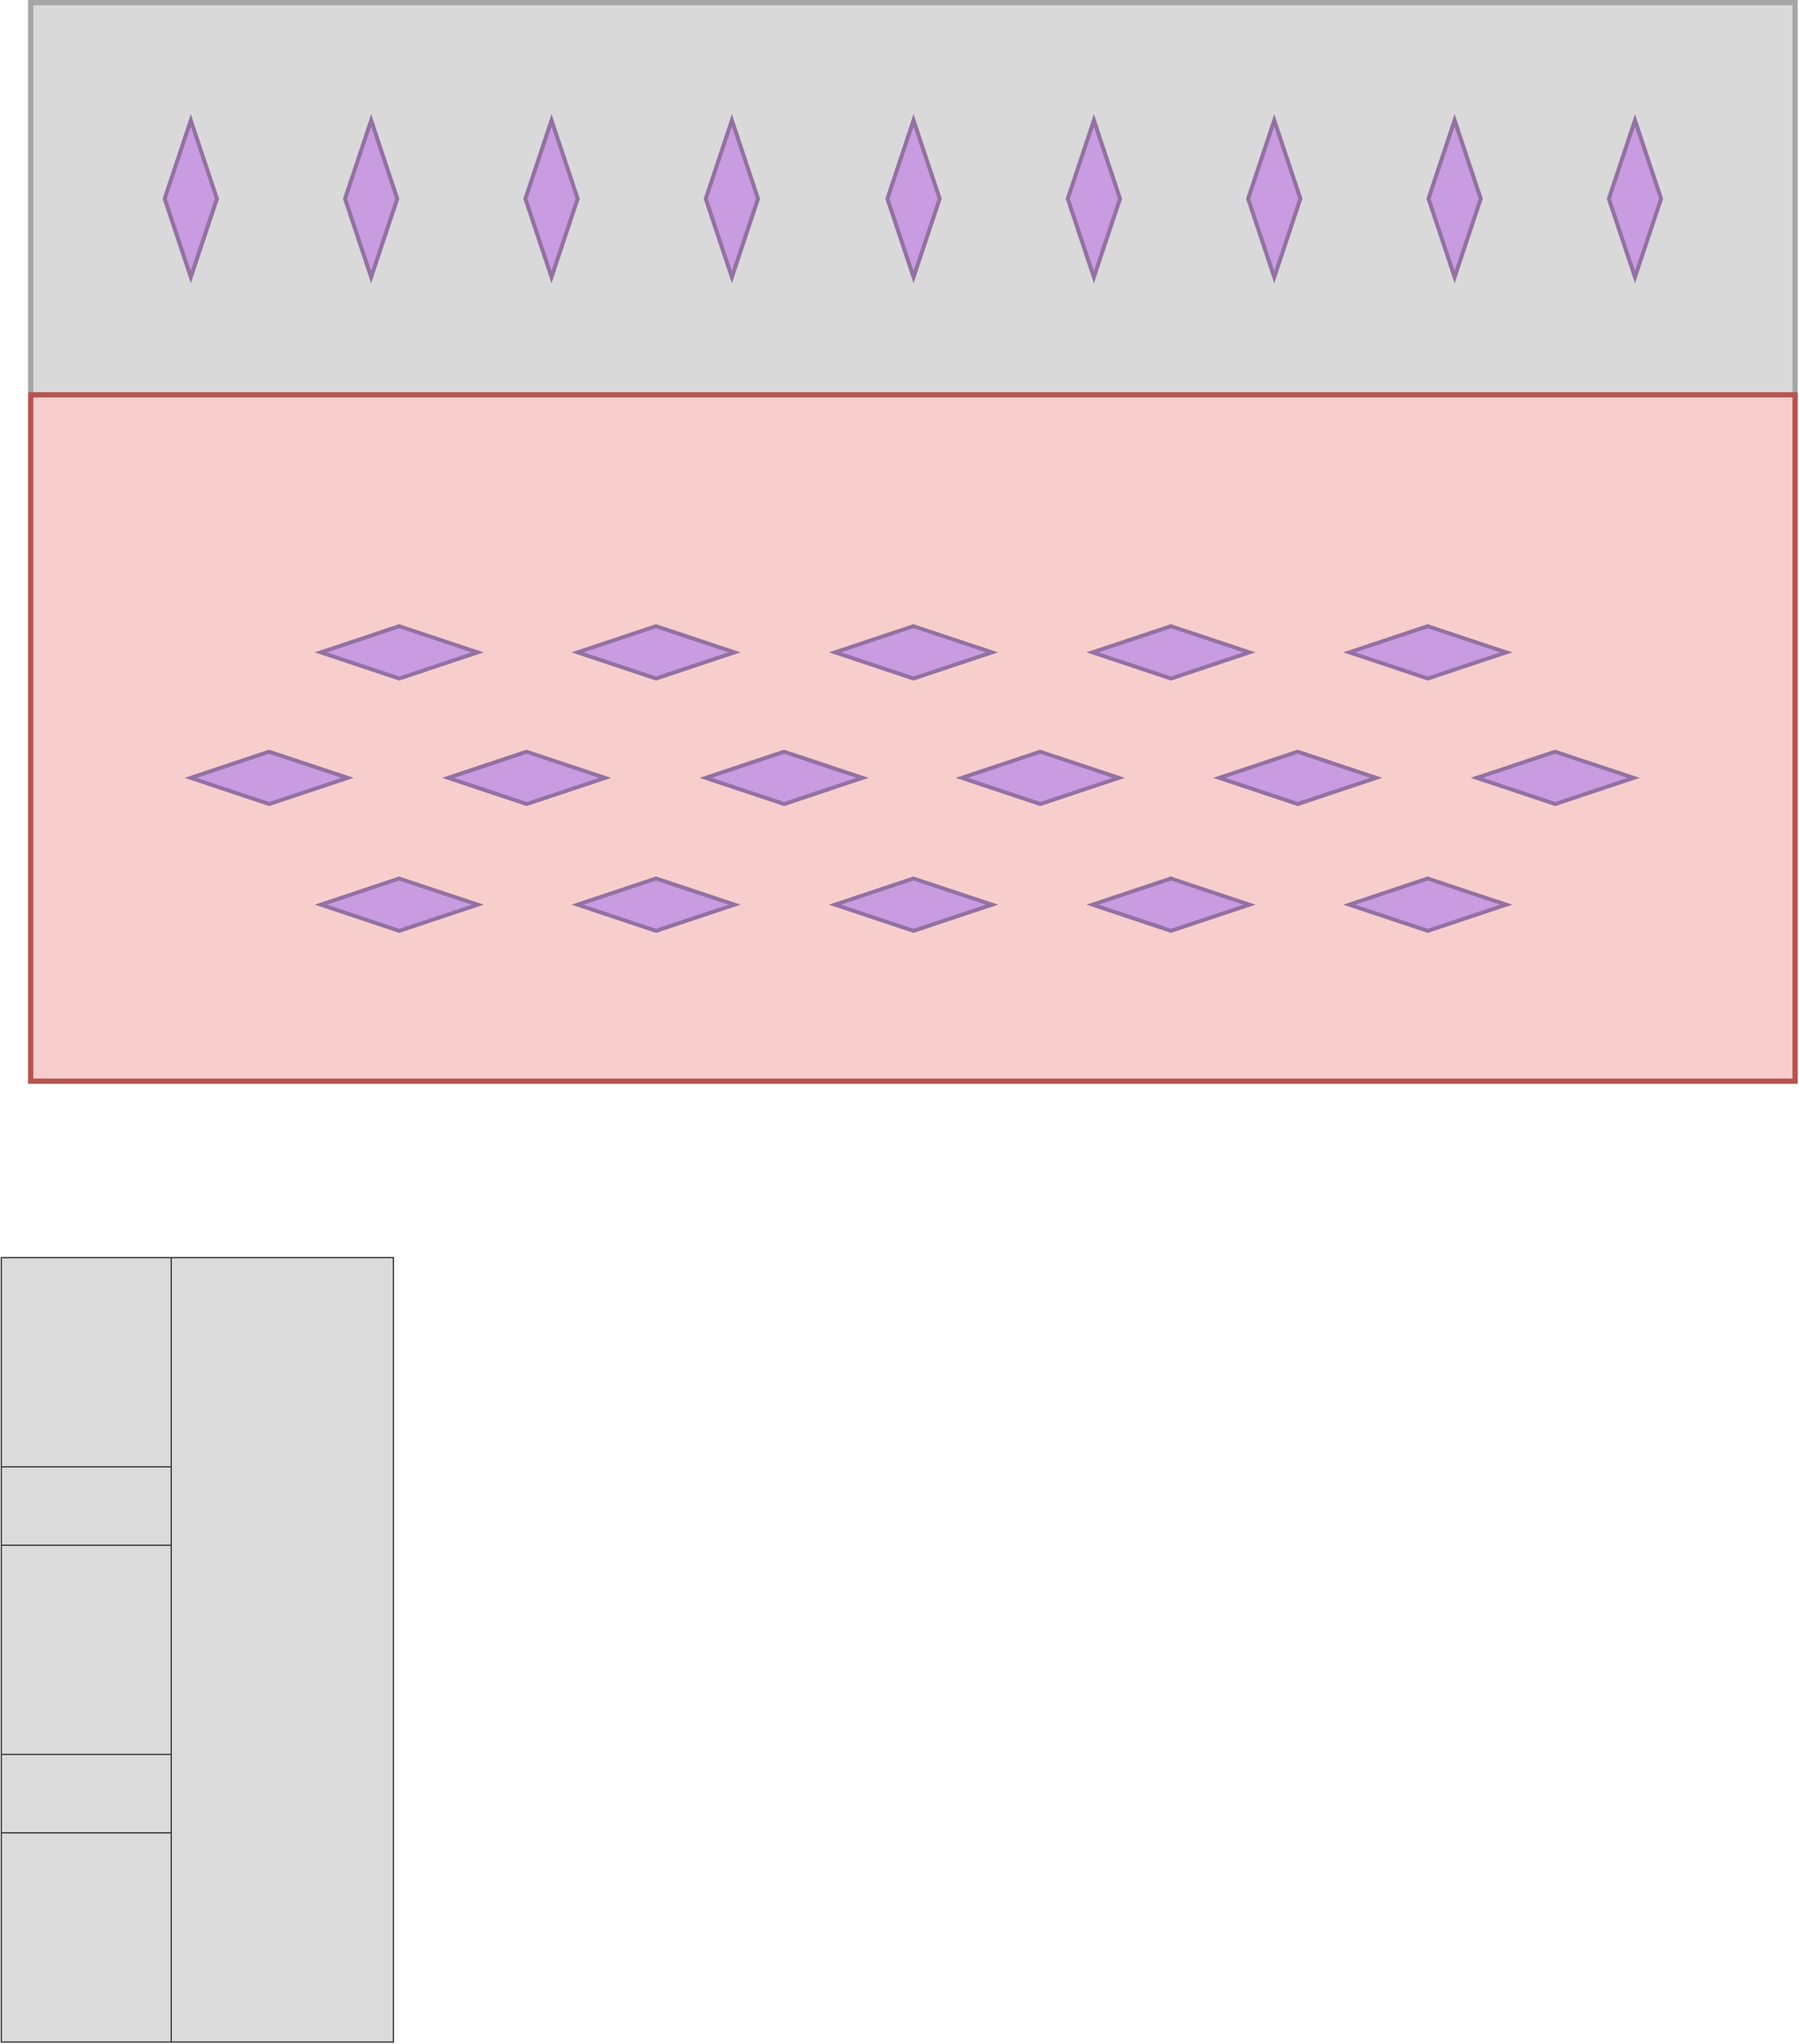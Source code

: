 <mxfile version="21.6.8" type="device" pages="3">
  <diagram name="red" id="xX7xFCpb49PE-buO3AOD">
    <mxGraphModel dx="1050" dy="1031" grid="1" gridSize="10" guides="1" tooltips="1" connect="1" arrows="1" fold="1" page="0" pageScale="1" pageWidth="827" pageHeight="1169" math="0" shadow="0">
      <root>
        <mxCell id="FdWtOeu9dLAaitP-vr0H-0" />
        <mxCell id="FdWtOeu9dLAaitP-vr0H-1" parent="FdWtOeu9dLAaitP-vr0H-0" />
        <mxCell id="FdWtOeu9dLAaitP-vr0H-10" value="" style="rounded=0;whiteSpace=wrap;html=1;fillColor=#D9D9D9;fontColor=#333333;strokeColor=#A6A6A6;strokeWidth=4;" parent="FdWtOeu9dLAaitP-vr0H-1" vertex="1">
          <mxGeometry x="142.5" y="-30" width="1350" height="300" as="geometry" />
        </mxCell>
        <mxCell id="FdWtOeu9dLAaitP-vr0H-11" value="" style="rounded=0;whiteSpace=wrap;html=1;fillColor=#f8cecc;strokeColor=#b85450;strokeWidth=4;" parent="FdWtOeu9dLAaitP-vr0H-1" vertex="1">
          <mxGeometry x="142.5" y="270" width="1350" height="525" as="geometry" />
        </mxCell>
        <mxCell id="FdWtOeu9dLAaitP-vr0H-2" value="" style="group;flipH=0;" parent="FdWtOeu9dLAaitP-vr0H-1" vertex="1" connectable="0">
          <mxGeometry x="120" y="930" width="300" height="600" as="geometry" />
        </mxCell>
        <mxCell id="FdWtOeu9dLAaitP-vr0H-3" value="" style="rounded=0;whiteSpace=wrap;html=1;fillColor=#DBDBDB;fontColor=#333333;strokeColor=#3D3D3D;flipH=1;" parent="FdWtOeu9dLAaitP-vr0H-2" vertex="1">
          <mxGeometry width="300" height="600" as="geometry" />
        </mxCell>
        <mxCell id="FdWtOeu9dLAaitP-vr0H-4" value="" style="rounded=0;whiteSpace=wrap;html=1;fillColor=#DBDBDB;fontColor=#333333;strokeColor=#3D3D3D;flipH=1;" parent="FdWtOeu9dLAaitP-vr0H-2" vertex="1">
          <mxGeometry x="130" width="170" height="600" as="geometry" />
        </mxCell>
        <mxCell id="FdWtOeu9dLAaitP-vr0H-5" value="" style="rounded=0;whiteSpace=wrap;html=1;fillColor=#DBDBDB;fontColor=#333333;strokeColor=#3D3D3D;flipH=1;" parent="FdWtOeu9dLAaitP-vr0H-2" vertex="1">
          <mxGeometry width="130" height="160" as="geometry" />
        </mxCell>
        <mxCell id="FdWtOeu9dLAaitP-vr0H-6" value="" style="rounded=0;whiteSpace=wrap;html=1;fillColor=#DBDBDB;fontColor=#333333;strokeColor=#3D3D3D;flipH=1;" parent="FdWtOeu9dLAaitP-vr0H-2" vertex="1">
          <mxGeometry y="220" width="130" height="160" as="geometry" />
        </mxCell>
        <mxCell id="FdWtOeu9dLAaitP-vr0H-7" value="" style="rounded=0;whiteSpace=wrap;html=1;fillColor=#DBDBDB;fontColor=#333333;strokeColor=#3D3D3D;flipH=1;" parent="FdWtOeu9dLAaitP-vr0H-2" vertex="1">
          <mxGeometry y="440" width="130" height="160" as="geometry" />
        </mxCell>
        <mxCell id="FdWtOeu9dLAaitP-vr0H-13" value="" style="rhombus;whiteSpace=wrap;html=1;fillColor=#C99BE0;strokeColor=#9371A3;rotation=90;strokeWidth=3;" parent="FdWtOeu9dLAaitP-vr0H-1" vertex="1">
          <mxGeometry x="205" y="100" width="120" height="40" as="geometry" />
        </mxCell>
        <mxCell id="FdWtOeu9dLAaitP-vr0H-14" value="" style="rhombus;whiteSpace=wrap;html=1;fillColor=#C99BE0;strokeColor=#9371A3;rotation=90;strokeWidth=3;" parent="FdWtOeu9dLAaitP-vr0H-1" vertex="1">
          <mxGeometry x="343" y="100" width="120" height="40" as="geometry" />
        </mxCell>
        <mxCell id="FdWtOeu9dLAaitP-vr0H-15" value="" style="rhombus;whiteSpace=wrap;html=1;fillColor=#C99BE0;strokeColor=#9371A3;rotation=90;strokeWidth=3;" parent="FdWtOeu9dLAaitP-vr0H-1" vertex="1">
          <mxGeometry x="481" y="100" width="120" height="40" as="geometry" />
        </mxCell>
        <mxCell id="FdWtOeu9dLAaitP-vr0H-16" value="" style="rhombus;whiteSpace=wrap;html=1;fillColor=#C99BE0;strokeColor=#9371A3;rotation=90;strokeWidth=3;" parent="FdWtOeu9dLAaitP-vr0H-1" vertex="1">
          <mxGeometry x="619" y="100" width="120" height="40" as="geometry" />
        </mxCell>
        <mxCell id="FdWtOeu9dLAaitP-vr0H-17" value="" style="rhombus;whiteSpace=wrap;html=1;fillColor=#C99BE0;strokeColor=#9371A3;rotation=90;strokeWidth=3;" parent="FdWtOeu9dLAaitP-vr0H-1" vertex="1">
          <mxGeometry x="758" y="100" width="120" height="40" as="geometry" />
        </mxCell>
        <mxCell id="FdWtOeu9dLAaitP-vr0H-18" value="" style="rhombus;whiteSpace=wrap;html=1;fillColor=#C99BE0;strokeColor=#9371A3;rotation=90;strokeWidth=3;" parent="FdWtOeu9dLAaitP-vr0H-1" vertex="1">
          <mxGeometry x="896" y="100" width="120" height="40" as="geometry" />
        </mxCell>
        <mxCell id="FdWtOeu9dLAaitP-vr0H-19" value="" style="rhombus;whiteSpace=wrap;html=1;fillColor=#C99BE0;strokeColor=#9371A3;rotation=90;strokeWidth=3;" parent="FdWtOeu9dLAaitP-vr0H-1" vertex="1">
          <mxGeometry x="1034" y="100" width="120" height="40" as="geometry" />
        </mxCell>
        <mxCell id="FdWtOeu9dLAaitP-vr0H-20" value="" style="rhombus;whiteSpace=wrap;html=1;fillColor=#C99BE0;strokeColor=#9371A3;rotation=90;strokeWidth=3;" parent="FdWtOeu9dLAaitP-vr0H-1" vertex="1">
          <mxGeometry x="1172" y="100" width="120" height="40" as="geometry" />
        </mxCell>
        <mxCell id="FdWtOeu9dLAaitP-vr0H-21" value="" style="rhombus;whiteSpace=wrap;html=1;fillColor=#C99BE0;strokeColor=#9371A3;rotation=90;strokeWidth=3;" parent="FdWtOeu9dLAaitP-vr0H-1" vertex="1">
          <mxGeometry x="1310" y="100" width="120" height="40" as="geometry" />
        </mxCell>
        <mxCell id="FdWtOeu9dLAaitP-vr0H-22" value="" style="rhombus;whiteSpace=wrap;html=1;fillColor=#C99BE0;strokeColor=#9371A3;strokeWidth=3;" parent="FdWtOeu9dLAaitP-vr0H-1" vertex="1">
          <mxGeometry x="1151.5" y="447" width="120" height="40" as="geometry" />
        </mxCell>
        <mxCell id="FdWtOeu9dLAaitP-vr0H-23" value="" style="rhombus;whiteSpace=wrap;html=1;fillColor=#C99BE0;strokeColor=#9371A3;strokeWidth=3;" parent="FdWtOeu9dLAaitP-vr0H-1" vertex="1">
          <mxGeometry x="955" y="447" width="120" height="40" as="geometry" />
        </mxCell>
        <mxCell id="FdWtOeu9dLAaitP-vr0H-24" value="" style="rhombus;whiteSpace=wrap;html=1;fillColor=#C99BE0;strokeColor=#9371A3;strokeWidth=3;" parent="FdWtOeu9dLAaitP-vr0H-1" vertex="1">
          <mxGeometry x="758" y="447" width="120" height="40" as="geometry" />
        </mxCell>
        <mxCell id="FdWtOeu9dLAaitP-vr0H-25" value="" style="rhombus;whiteSpace=wrap;html=1;fillColor=#C99BE0;strokeColor=#9371A3;strokeWidth=3;" parent="FdWtOeu9dLAaitP-vr0H-1" vertex="1">
          <mxGeometry x="561" y="447" width="120" height="40" as="geometry" />
        </mxCell>
        <mxCell id="FdWtOeu9dLAaitP-vr0H-26" value="" style="rhombus;whiteSpace=wrap;html=1;fillColor=#C99BE0;strokeColor=#9371A3;strokeWidth=3;" parent="FdWtOeu9dLAaitP-vr0H-1" vertex="1">
          <mxGeometry x="364.5" y="447" width="120" height="40" as="geometry" />
        </mxCell>
        <mxCell id="FdWtOeu9dLAaitP-vr0H-27" value="" style="rhombus;whiteSpace=wrap;html=1;fillColor=#C99BE0;strokeColor=#9371A3;strokeWidth=3;" parent="FdWtOeu9dLAaitP-vr0H-1" vertex="1">
          <mxGeometry x="1151.5" y="640" width="120" height="40" as="geometry" />
        </mxCell>
        <mxCell id="FdWtOeu9dLAaitP-vr0H-28" value="" style="rhombus;whiteSpace=wrap;html=1;fillColor=#C99BE0;strokeColor=#9371A3;strokeWidth=3;" parent="FdWtOeu9dLAaitP-vr0H-1" vertex="1">
          <mxGeometry x="955" y="640" width="120" height="40" as="geometry" />
        </mxCell>
        <mxCell id="FdWtOeu9dLAaitP-vr0H-29" value="" style="rhombus;whiteSpace=wrap;html=1;fillColor=#C99BE0;strokeColor=#9371A3;strokeWidth=3;" parent="FdWtOeu9dLAaitP-vr0H-1" vertex="1">
          <mxGeometry x="758" y="640" width="120" height="40" as="geometry" />
        </mxCell>
        <mxCell id="FdWtOeu9dLAaitP-vr0H-30" value="" style="rhombus;whiteSpace=wrap;html=1;fillColor=#C99BE0;strokeColor=#9371A3;strokeWidth=3;" parent="FdWtOeu9dLAaitP-vr0H-1" vertex="1">
          <mxGeometry x="561" y="640" width="120" height="40" as="geometry" />
        </mxCell>
        <mxCell id="FdWtOeu9dLAaitP-vr0H-31" value="" style="rhombus;whiteSpace=wrap;html=1;fillColor=#C99BE0;strokeColor=#9371A3;strokeWidth=3;" parent="FdWtOeu9dLAaitP-vr0H-1" vertex="1">
          <mxGeometry x="364.5" y="640" width="120" height="40" as="geometry" />
        </mxCell>
        <mxCell id="FdWtOeu9dLAaitP-vr0H-32" value="" style="rhombus;whiteSpace=wrap;html=1;fillColor=#C99BE0;strokeColor=#9371A3;strokeWidth=3;" parent="FdWtOeu9dLAaitP-vr0H-1" vertex="1">
          <mxGeometry x="1249" y="543" width="120" height="40" as="geometry" />
        </mxCell>
        <mxCell id="FdWtOeu9dLAaitP-vr0H-33" value="" style="rhombus;whiteSpace=wrap;html=1;fillColor=#C99BE0;strokeColor=#9371A3;strokeWidth=3;" parent="FdWtOeu9dLAaitP-vr0H-1" vertex="1">
          <mxGeometry x="1052" y="543" width="120" height="40" as="geometry" />
        </mxCell>
        <mxCell id="FdWtOeu9dLAaitP-vr0H-34" value="" style="rhombus;whiteSpace=wrap;html=1;fillColor=#C99BE0;strokeColor=#9371A3;strokeWidth=3;" parent="FdWtOeu9dLAaitP-vr0H-1" vertex="1">
          <mxGeometry x="855" y="543" width="120" height="40" as="geometry" />
        </mxCell>
        <mxCell id="FdWtOeu9dLAaitP-vr0H-35" value="" style="rhombus;whiteSpace=wrap;html=1;fillColor=#C99BE0;strokeColor=#9371A3;strokeWidth=3;" parent="FdWtOeu9dLAaitP-vr0H-1" vertex="1">
          <mxGeometry x="659" y="543" width="120" height="40" as="geometry" />
        </mxCell>
        <mxCell id="FdWtOeu9dLAaitP-vr0H-36" value="" style="rhombus;whiteSpace=wrap;html=1;fillColor=#C99BE0;strokeColor=#9371A3;strokeWidth=3;" parent="FdWtOeu9dLAaitP-vr0H-1" vertex="1">
          <mxGeometry x="462" y="543" width="120" height="40" as="geometry" />
        </mxCell>
        <mxCell id="FdWtOeu9dLAaitP-vr0H-37" value="" style="rhombus;whiteSpace=wrap;html=1;fillColor=#C99BE0;strokeColor=#9371A3;strokeWidth=3;" parent="FdWtOeu9dLAaitP-vr0H-1" vertex="1">
          <mxGeometry x="265" y="543" width="120" height="40" as="geometry" />
        </mxCell>
      </root>
    </mxGraphModel>
  </diagram>
  <diagram name="blue" id="QJI7vVDqlJhHL9Uklw7K">
    <mxGraphModel dx="3000" dy="2203" grid="1" gridSize="10" guides="1" tooltips="1" connect="1" arrows="1" fold="1" page="0" pageScale="1" pageWidth="827" pageHeight="1169" background="none" math="0" shadow="0">
      <root>
        <mxCell id="SqTnk0QD3kuAFNCU4yo0-0" />
        <mxCell id="SqTnk0QD3kuAFNCU4yo0-1" parent="SqTnk0QD3kuAFNCU4yo0-0" />
        <mxCell id="SqTnk0QD3kuAFNCU4yo0-2" value="" style="rounded=0;whiteSpace=wrap;html=1;fillColor=#404040;fontColor=#333333;strokeColor=#8A8A8A;strokeWidth=3;" parent="SqTnk0QD3kuAFNCU4yo0-1" vertex="1">
          <mxGeometry x="120" y="-30" width="1350" height="300" as="geometry" />
        </mxCell>
        <mxCell id="SqTnk0QD3kuAFNCU4yo0-3" value="" style="rounded=0;whiteSpace=wrap;html=1;fillColor=#190E78;strokeColor=#2800F2;strokeWidth=4;movable=0;resizable=0;rotatable=0;deletable=0;editable=0;connectable=0;" parent="SqTnk0QD3kuAFNCU4yo0-1" vertex="1">
          <mxGeometry x="120" y="270" width="1350" height="525" as="geometry" />
        </mxCell>
        <mxCell id="SqTnk0QD3kuAFNCU4yo0-10" value="" style="rhombus;whiteSpace=wrap;html=1;fillColor=#5A45E0;strokeColor=#5F0D78;rotation=90;strokeWidth=3;" parent="SqTnk0QD3kuAFNCU4yo0-1" vertex="1">
          <mxGeometry x="1287.5" y="100" width="120" height="40" as="geometry" />
        </mxCell>
        <mxCell id="SqTnk0QD3kuAFNCU4yo0-11" value="" style="rhombus;whiteSpace=wrap;html=1;fillColor=#5A45E0;strokeColor=#5F0D78;rotation=90;strokeWidth=3;" parent="SqTnk0QD3kuAFNCU4yo0-1" vertex="1">
          <mxGeometry x="1149.5" y="100" width="120" height="40" as="geometry" />
        </mxCell>
        <mxCell id="SqTnk0QD3kuAFNCU4yo0-12" value="" style="rhombus;whiteSpace=wrap;html=1;fillColor=#5A45E0;strokeColor=#5F0D78;rotation=90;strokeWidth=3;" parent="SqTnk0QD3kuAFNCU4yo0-1" vertex="1">
          <mxGeometry x="1011.5" y="100" width="120" height="40" as="geometry" />
        </mxCell>
        <mxCell id="SqTnk0QD3kuAFNCU4yo0-13" value="" style="rhombus;whiteSpace=wrap;html=1;fillColor=#5A45E0;strokeColor=#5F0D78;rotation=90;strokeWidth=3;" parent="SqTnk0QD3kuAFNCU4yo0-1" vertex="1">
          <mxGeometry x="873.5" y="100" width="120" height="40" as="geometry" />
        </mxCell>
        <mxCell id="SqTnk0QD3kuAFNCU4yo0-14" value="" style="rhombus;whiteSpace=wrap;html=1;fillColor=#5A45E0;strokeColor=#5F0D78;rotation=90;strokeWidth=3;" parent="SqTnk0QD3kuAFNCU4yo0-1" vertex="1">
          <mxGeometry x="734.5" y="100" width="120" height="40" as="geometry" />
        </mxCell>
        <mxCell id="SqTnk0QD3kuAFNCU4yo0-15" value="" style="rhombus;whiteSpace=wrap;html=1;fillColor=#5A45E0;strokeColor=#5F0D78;rotation=90;strokeWidth=3;" parent="SqTnk0QD3kuAFNCU4yo0-1" vertex="1">
          <mxGeometry x="596.5" y="100" width="120" height="40" as="geometry" />
        </mxCell>
        <mxCell id="SqTnk0QD3kuAFNCU4yo0-16" value="" style="rhombus;whiteSpace=wrap;html=1;fillColor=#5A45E0;strokeColor=#5F0D78;rotation=90;strokeWidth=3;" parent="SqTnk0QD3kuAFNCU4yo0-1" vertex="1">
          <mxGeometry x="458.5" y="100" width="120" height="40" as="geometry" />
        </mxCell>
        <mxCell id="SqTnk0QD3kuAFNCU4yo0-17" value="" style="rhombus;whiteSpace=wrap;html=1;fillColor=#5A45E0;strokeColor=#5F0D78;rotation=90;strokeWidth=3;" parent="SqTnk0QD3kuAFNCU4yo0-1" vertex="1">
          <mxGeometry x="320.5" y="100" width="120" height="40" as="geometry" />
        </mxCell>
        <mxCell id="SqTnk0QD3kuAFNCU4yo0-18" value="" style="rhombus;whiteSpace=wrap;html=1;fillColor=#5A45E0;strokeColor=#5F0D78;rotation=90;strokeWidth=3;" parent="SqTnk0QD3kuAFNCU4yo0-1" vertex="1">
          <mxGeometry x="182.5" y="100" width="120" height="40" as="geometry" />
        </mxCell>
        <mxCell id="SqTnk0QD3kuAFNCU4yo0-19" value="" style="rhombus;whiteSpace=wrap;html=1;fillColor=#5A45E0;strokeColor=#5F0D78;strokeWidth=3;" parent="SqTnk0QD3kuAFNCU4yo0-1" vertex="1">
          <mxGeometry x="341" y="447" width="120" height="40" as="geometry" />
        </mxCell>
        <mxCell id="SqTnk0QD3kuAFNCU4yo0-20" value="" style="rhombus;whiteSpace=wrap;html=1;fillColor=#5A45E0;strokeColor=#5F0D78;strokeWidth=3;" parent="SqTnk0QD3kuAFNCU4yo0-1" vertex="1">
          <mxGeometry x="537.5" y="447" width="120" height="40" as="geometry" />
        </mxCell>
        <mxCell id="SqTnk0QD3kuAFNCU4yo0-21" value="" style="rhombus;whiteSpace=wrap;html=1;fillColor=#5A45E0;strokeColor=#5F0D78;strokeWidth=3;" parent="SqTnk0QD3kuAFNCU4yo0-1" vertex="1">
          <mxGeometry x="734.5" y="447" width="120" height="40" as="geometry" />
        </mxCell>
        <mxCell id="SqTnk0QD3kuAFNCU4yo0-22" value="" style="rhombus;whiteSpace=wrap;html=1;fillColor=#5A45E0;strokeColor=#5F0D78;strokeWidth=3;" parent="SqTnk0QD3kuAFNCU4yo0-1" vertex="1">
          <mxGeometry x="931.5" y="447" width="120" height="40" as="geometry" />
        </mxCell>
        <mxCell id="SqTnk0QD3kuAFNCU4yo0-23" value="" style="rhombus;whiteSpace=wrap;html=1;fillColor=#5A45E0;strokeColor=#5F0D78;strokeWidth=3;" parent="SqTnk0QD3kuAFNCU4yo0-1" vertex="1">
          <mxGeometry x="1128" y="447" width="120" height="40" as="geometry" />
        </mxCell>
        <mxCell id="SqTnk0QD3kuAFNCU4yo0-24" value="" style="rhombus;whiteSpace=wrap;html=1;fillColor=#5A45E0;strokeColor=#5F0D78;strokeWidth=3;" parent="SqTnk0QD3kuAFNCU4yo0-1" vertex="1">
          <mxGeometry x="341" y="640" width="120" height="40" as="geometry" />
        </mxCell>
        <mxCell id="SqTnk0QD3kuAFNCU4yo0-25" value="" style="rhombus;whiteSpace=wrap;html=1;fillColor=#5A45E0;strokeColor=#5F0D78;strokeWidth=3;" parent="SqTnk0QD3kuAFNCU4yo0-1" vertex="1">
          <mxGeometry x="537.5" y="640" width="120" height="40" as="geometry" />
        </mxCell>
        <mxCell id="SqTnk0QD3kuAFNCU4yo0-26" value="" style="rhombus;whiteSpace=wrap;html=1;fillColor=#5A45E0;strokeColor=#5F0D78;strokeWidth=3;" parent="SqTnk0QD3kuAFNCU4yo0-1" vertex="1">
          <mxGeometry x="734.5" y="640" width="120" height="40" as="geometry" />
        </mxCell>
        <mxCell id="SqTnk0QD3kuAFNCU4yo0-27" value="" style="rhombus;whiteSpace=wrap;html=1;fillColor=#5A45E0;strokeColor=#5F0D78;strokeWidth=3;" parent="SqTnk0QD3kuAFNCU4yo0-1" vertex="1">
          <mxGeometry x="931.5" y="640" width="120" height="40" as="geometry" />
        </mxCell>
        <mxCell id="SqTnk0QD3kuAFNCU4yo0-28" value="" style="rhombus;whiteSpace=wrap;html=1;fillColor=#5A45E0;strokeColor=#5F0D78;strokeWidth=3;" parent="SqTnk0QD3kuAFNCU4yo0-1" vertex="1">
          <mxGeometry x="1128" y="640" width="120" height="40" as="geometry" />
        </mxCell>
        <mxCell id="SqTnk0QD3kuAFNCU4yo0-29" value="" style="rhombus;whiteSpace=wrap;html=1;fillColor=#5A45E0;strokeColor=#5F0D78;strokeWidth=3;" parent="SqTnk0QD3kuAFNCU4yo0-1" vertex="1">
          <mxGeometry x="243.5" y="543" width="120" height="40" as="geometry" />
        </mxCell>
        <mxCell id="SqTnk0QD3kuAFNCU4yo0-30" value="" style="rhombus;whiteSpace=wrap;html=1;fillColor=#5A45E0;strokeColor=#5F0D78;strokeWidth=3;" parent="SqTnk0QD3kuAFNCU4yo0-1" vertex="1">
          <mxGeometry x="440.5" y="543" width="120" height="40" as="geometry" />
        </mxCell>
        <mxCell id="SqTnk0QD3kuAFNCU4yo0-31" value="" style="rhombus;whiteSpace=wrap;html=1;fillColor=#5A45E0;strokeColor=#5F0D78;strokeWidth=3;" parent="SqTnk0QD3kuAFNCU4yo0-1" vertex="1">
          <mxGeometry x="637.5" y="543" width="120" height="40" as="geometry" />
        </mxCell>
        <mxCell id="SqTnk0QD3kuAFNCU4yo0-32" value="" style="rhombus;whiteSpace=wrap;html=1;fillColor=#5A45E0;strokeColor=#5F0D78;strokeWidth=3;" parent="SqTnk0QD3kuAFNCU4yo0-1" vertex="1">
          <mxGeometry x="833.5" y="543" width="120" height="40" as="geometry" />
        </mxCell>
        <mxCell id="SqTnk0QD3kuAFNCU4yo0-33" value="" style="rhombus;whiteSpace=wrap;html=1;fillColor=#5A45E0;strokeColor=#5F0D78;strokeWidth=3;" parent="SqTnk0QD3kuAFNCU4yo0-1" vertex="1">
          <mxGeometry x="1030.5" y="543" width="120" height="40" as="geometry" />
        </mxCell>
        <mxCell id="SqTnk0QD3kuAFNCU4yo0-34" value="" style="rhombus;whiteSpace=wrap;html=1;fillColor=#5A45E0;strokeColor=#5F0D78;strokeWidth=3;" parent="SqTnk0QD3kuAFNCU4yo0-1" vertex="1">
          <mxGeometry x="1227.5" y="543" width="120" height="40" as="geometry" />
        </mxCell>
        <mxCell id="SqTnk0QD3kuAFNCU4yo0-5" value="" style="rounded=0;whiteSpace=wrap;html=1;fillColor=#404040;fontColor=#333333;strokeColor=#CCCCCC;flipH=1;strokeWidth=5;" parent="SqTnk0QD3kuAFNCU4yo0-1" vertex="1">
          <mxGeometry x="1192.5" y="930" width="300" height="600" as="geometry" />
        </mxCell>
        <mxCell id="SqTnk0QD3kuAFNCU4yo0-6" value="" style="rounded=0;whiteSpace=wrap;html=1;fillColor=#404040;fontColor=#333333;strokeColor=#CCCCCC;flipH=1;strokeWidth=5;" parent="SqTnk0QD3kuAFNCU4yo0-1" vertex="1">
          <mxGeometry x="1192.5" y="930" width="170" height="600" as="geometry" />
        </mxCell>
        <mxCell id="SqTnk0QD3kuAFNCU4yo0-7" value="" style="rounded=0;whiteSpace=wrap;html=1;fillColor=#404040;fontColor=#333333;strokeColor=#CCCCCC;flipH=1;strokeWidth=5;" parent="SqTnk0QD3kuAFNCU4yo0-1" vertex="1">
          <mxGeometry x="1362.5" y="930" width="130" height="160" as="geometry" />
        </mxCell>
        <mxCell id="SqTnk0QD3kuAFNCU4yo0-8" value="" style="rounded=0;whiteSpace=wrap;html=1;fillColor=#404040;fontColor=#333333;strokeColor=#CCCCCC;flipH=1;strokeWidth=5;" parent="SqTnk0QD3kuAFNCU4yo0-1" vertex="1">
          <mxGeometry x="1362.5" y="1150" width="130" height="160" as="geometry" />
        </mxCell>
        <mxCell id="SqTnk0QD3kuAFNCU4yo0-9" value="" style="rounded=0;whiteSpace=wrap;html=1;fillColor=#404040;fontColor=#333333;strokeColor=#CCCCCC;flipH=1;strokeWidth=5;" parent="SqTnk0QD3kuAFNCU4yo0-1" vertex="1">
          <mxGeometry x="1362.5" y="1370" width="130" height="160" as="geometry" />
        </mxCell>
        <mxCell id="Mhv9RiK7-RcAO2Y5VuC--9" value="" style="rounded=0;whiteSpace=wrap;html=1;fillColor=#404040;fontColor=#333333;strokeColor=#8A8A8A;strokeWidth=3;" parent="SqTnk0QD3kuAFNCU4yo0-1" vertex="1">
          <mxGeometry x="120" y="-30" width="1350" height="300" as="geometry" />
        </mxCell>
        <mxCell id="Mhv9RiK7-RcAO2Y5VuC--10" value="" style="rounded=0;whiteSpace=wrap;html=1;fillColor=#190E78;strokeColor=#2800F2;strokeWidth=4;" parent="SqTnk0QD3kuAFNCU4yo0-1" vertex="1">
          <mxGeometry x="120" y="270" width="1350" height="525" as="geometry" />
        </mxCell>
        <mxCell id="Mhv9RiK7-RcAO2Y5VuC--11" value="" style="group;flipH=0;fillColor=none;strokeColor=none;strokeWidth=5;" parent="SqTnk0QD3kuAFNCU4yo0-1" vertex="1" connectable="0">
          <mxGeometry x="97.5" y="930" width="300" height="600" as="geometry" />
        </mxCell>
        <mxCell id="Mhv9RiK7-RcAO2Y5VuC--12" value="" style="rounded=0;whiteSpace=wrap;html=1;fillColor=none;fontColor=#333333;strokeColor=none;flipH=1;strokeWidth=5;" parent="Mhv9RiK7-RcAO2Y5VuC--11" vertex="1">
          <mxGeometry width="300" height="600" as="geometry" />
        </mxCell>
        <mxCell id="Mhv9RiK7-RcAO2Y5VuC--13" value="" style="rounded=0;whiteSpace=wrap;html=1;fillColor=none;fontColor=#333333;strokeColor=none;flipH=1;strokeWidth=5;" parent="Mhv9RiK7-RcAO2Y5VuC--11" vertex="1">
          <mxGeometry x="130" width="170" height="600" as="geometry" />
        </mxCell>
        <mxCell id="Mhv9RiK7-RcAO2Y5VuC--14" value="" style="rounded=0;whiteSpace=wrap;html=1;fillColor=none;fontColor=#333333;strokeColor=none;flipH=1;strokeWidth=5;" parent="Mhv9RiK7-RcAO2Y5VuC--11" vertex="1">
          <mxGeometry width="130" height="160" as="geometry" />
        </mxCell>
        <mxCell id="Mhv9RiK7-RcAO2Y5VuC--15" value="" style="rounded=0;whiteSpace=wrap;html=1;fillColor=none;fontColor=#333333;strokeColor=none;flipH=1;strokeWidth=5;" parent="Mhv9RiK7-RcAO2Y5VuC--11" vertex="1">
          <mxGeometry y="220" width="130" height="160" as="geometry" />
        </mxCell>
        <mxCell id="Mhv9RiK7-RcAO2Y5VuC--16" value="" style="rounded=0;whiteSpace=wrap;html=1;fillColor=none;fontColor=#333333;strokeColor=none;flipH=1;strokeWidth=5;" parent="Mhv9RiK7-RcAO2Y5VuC--11" vertex="1">
          <mxGeometry y="440" width="130" height="160" as="geometry" />
        </mxCell>
        <mxCell id="Mhv9RiK7-RcAO2Y5VuC--17" value="" style="rhombus;whiteSpace=wrap;html=1;fillColor=#5A45E0;strokeColor=#5F0D78;rotation=90;strokeWidth=3;" parent="SqTnk0QD3kuAFNCU4yo0-1" vertex="1">
          <mxGeometry x="182.5" y="100" width="120" height="40" as="geometry" />
        </mxCell>
        <mxCell id="Mhv9RiK7-RcAO2Y5VuC--18" value="" style="rhombus;whiteSpace=wrap;html=1;fillColor=#5A45E0;strokeColor=#5F0D78;rotation=90;strokeWidth=3;" parent="SqTnk0QD3kuAFNCU4yo0-1" vertex="1">
          <mxGeometry x="320.5" y="100" width="120" height="40" as="geometry" />
        </mxCell>
        <mxCell id="Mhv9RiK7-RcAO2Y5VuC--19" value="" style="rhombus;whiteSpace=wrap;html=1;fillColor=#5A45E0;strokeColor=#5F0D78;rotation=90;strokeWidth=3;" parent="SqTnk0QD3kuAFNCU4yo0-1" vertex="1">
          <mxGeometry x="458.5" y="100" width="120" height="40" as="geometry" />
        </mxCell>
        <mxCell id="Mhv9RiK7-RcAO2Y5VuC--20" value="" style="rhombus;whiteSpace=wrap;html=1;fillColor=#5A45E0;strokeColor=#5F0D78;rotation=90;strokeWidth=3;" parent="SqTnk0QD3kuAFNCU4yo0-1" vertex="1">
          <mxGeometry x="596.5" y="100" width="120" height="40" as="geometry" />
        </mxCell>
        <mxCell id="Mhv9RiK7-RcAO2Y5VuC--21" value="" style="rhombus;whiteSpace=wrap;html=1;fillColor=#5A45E0;strokeColor=#5F0D78;rotation=90;strokeWidth=3;" parent="SqTnk0QD3kuAFNCU4yo0-1" vertex="1">
          <mxGeometry x="735.5" y="100" width="120" height="40" as="geometry" />
        </mxCell>
        <mxCell id="Mhv9RiK7-RcAO2Y5VuC--22" value="" style="rhombus;whiteSpace=wrap;html=1;fillColor=#5A45E0;strokeColor=#5F0D78;rotation=90;strokeWidth=3;" parent="SqTnk0QD3kuAFNCU4yo0-1" vertex="1">
          <mxGeometry x="873.5" y="100" width="120" height="40" as="geometry" />
        </mxCell>
        <mxCell id="Mhv9RiK7-RcAO2Y5VuC--23" value="" style="rhombus;whiteSpace=wrap;html=1;fillColor=#5A45E0;strokeColor=#5F0D78;rotation=90;strokeWidth=3;" parent="SqTnk0QD3kuAFNCU4yo0-1" vertex="1">
          <mxGeometry x="1011.5" y="100" width="120" height="40" as="geometry" />
        </mxCell>
        <mxCell id="Mhv9RiK7-RcAO2Y5VuC--24" value="" style="rhombus;whiteSpace=wrap;html=1;fillColor=#5A45E0;strokeColor=#5F0D78;rotation=90;strokeWidth=3;" parent="SqTnk0QD3kuAFNCU4yo0-1" vertex="1">
          <mxGeometry x="1149.5" y="100" width="120" height="40" as="geometry" />
        </mxCell>
        <mxCell id="Mhv9RiK7-RcAO2Y5VuC--25" value="" style="rhombus;whiteSpace=wrap;html=1;fillColor=#5A45E0;strokeColor=#5F0D78;rotation=90;strokeWidth=3;" parent="SqTnk0QD3kuAFNCU4yo0-1" vertex="1">
          <mxGeometry x="1287.5" y="100" width="120" height="40" as="geometry" />
        </mxCell>
        <mxCell id="Mhv9RiK7-RcAO2Y5VuC--26" value="" style="rhombus;whiteSpace=wrap;html=1;fillColor=#5A45E0;strokeColor=#5F0D78;strokeWidth=3;" parent="SqTnk0QD3kuAFNCU4yo0-1" vertex="1">
          <mxGeometry x="1129" y="447" width="120" height="40" as="geometry" />
        </mxCell>
        <mxCell id="Mhv9RiK7-RcAO2Y5VuC--27" value="" style="rhombus;whiteSpace=wrap;html=1;fillColor=#5A45E0;strokeColor=#5F0D78;strokeWidth=3;" parent="SqTnk0QD3kuAFNCU4yo0-1" vertex="1">
          <mxGeometry x="932.5" y="447" width="120" height="40" as="geometry" />
        </mxCell>
        <mxCell id="Mhv9RiK7-RcAO2Y5VuC--28" value="" style="rhombus;whiteSpace=wrap;html=1;fillColor=#5A45E0;strokeColor=#5F0D78;strokeWidth=3;" parent="SqTnk0QD3kuAFNCU4yo0-1" vertex="1">
          <mxGeometry x="735.5" y="447" width="120" height="40" as="geometry" />
        </mxCell>
        <mxCell id="Mhv9RiK7-RcAO2Y5VuC--29" value="" style="rhombus;whiteSpace=wrap;html=1;fillColor=#5A45E0;strokeColor=#5F0D78;strokeWidth=3;" parent="SqTnk0QD3kuAFNCU4yo0-1" vertex="1">
          <mxGeometry x="538.5" y="447" width="120" height="40" as="geometry" />
        </mxCell>
        <mxCell id="Mhv9RiK7-RcAO2Y5VuC--30" value="" style="rhombus;whiteSpace=wrap;html=1;fillColor=#5A45E0;strokeColor=#5F0D78;strokeWidth=3;" parent="SqTnk0QD3kuAFNCU4yo0-1" vertex="1">
          <mxGeometry x="342" y="447" width="120" height="40" as="geometry" />
        </mxCell>
        <mxCell id="Mhv9RiK7-RcAO2Y5VuC--31" value="" style="rhombus;whiteSpace=wrap;html=1;fillColor=#5A45E0;strokeColor=#5F0D78;strokeWidth=3;" parent="SqTnk0QD3kuAFNCU4yo0-1" vertex="1">
          <mxGeometry x="1129" y="640" width="120" height="40" as="geometry" />
        </mxCell>
        <mxCell id="Mhv9RiK7-RcAO2Y5VuC--32" value="" style="rhombus;whiteSpace=wrap;html=1;fillColor=#5A45E0;strokeColor=#5F0D78;strokeWidth=3;" parent="SqTnk0QD3kuAFNCU4yo0-1" vertex="1">
          <mxGeometry x="932.5" y="640" width="120" height="40" as="geometry" />
        </mxCell>
        <mxCell id="Mhv9RiK7-RcAO2Y5VuC--33" value="" style="rhombus;whiteSpace=wrap;html=1;fillColor=#5A45E0;strokeColor=#5F0D78;strokeWidth=3;" parent="SqTnk0QD3kuAFNCU4yo0-1" vertex="1">
          <mxGeometry x="735.5" y="640" width="120" height="40" as="geometry" />
        </mxCell>
        <mxCell id="Mhv9RiK7-RcAO2Y5VuC--34" value="" style="rhombus;whiteSpace=wrap;html=1;fillColor=#5A45E0;strokeColor=#5F0D78;strokeWidth=3;" parent="SqTnk0QD3kuAFNCU4yo0-1" vertex="1">
          <mxGeometry x="538.5" y="640" width="120" height="40" as="geometry" />
        </mxCell>
        <mxCell id="Mhv9RiK7-RcAO2Y5VuC--35" value="" style="rhombus;whiteSpace=wrap;html=1;fillColor=#5A45E0;strokeColor=#5F0D78;strokeWidth=3;" parent="SqTnk0QD3kuAFNCU4yo0-1" vertex="1">
          <mxGeometry x="342" y="640" width="120" height="40" as="geometry" />
        </mxCell>
        <mxCell id="Mhv9RiK7-RcAO2Y5VuC--36" value="" style="rhombus;whiteSpace=wrap;html=1;fillColor=#5A45E0;strokeColor=#5F0D78;strokeWidth=3;" parent="SqTnk0QD3kuAFNCU4yo0-1" vertex="1">
          <mxGeometry x="1226.5" y="543" width="120" height="40" as="geometry" />
        </mxCell>
        <mxCell id="Mhv9RiK7-RcAO2Y5VuC--37" value="" style="rhombus;whiteSpace=wrap;html=1;fillColor=#5A45E0;strokeColor=#5F0D78;strokeWidth=3;" parent="SqTnk0QD3kuAFNCU4yo0-1" vertex="1">
          <mxGeometry x="1029.5" y="543" width="120" height="40" as="geometry" />
        </mxCell>
        <mxCell id="Mhv9RiK7-RcAO2Y5VuC--38" value="" style="rhombus;whiteSpace=wrap;html=1;fillColor=#5A45E0;strokeColor=#5F0D78;strokeWidth=3;" parent="SqTnk0QD3kuAFNCU4yo0-1" vertex="1">
          <mxGeometry x="832.5" y="543" width="120" height="40" as="geometry" />
        </mxCell>
        <mxCell id="Mhv9RiK7-RcAO2Y5VuC--39" value="" style="rhombus;whiteSpace=wrap;html=1;fillColor=#5A45E0;strokeColor=#5F0D78;strokeWidth=3;" parent="SqTnk0QD3kuAFNCU4yo0-1" vertex="1">
          <mxGeometry x="636.5" y="543" width="120" height="40" as="geometry" />
        </mxCell>
        <mxCell id="Mhv9RiK7-RcAO2Y5VuC--40" value="" style="rhombus;whiteSpace=wrap;html=1;fillColor=#5A45E0;strokeColor=#5F0D78;strokeWidth=3;" parent="SqTnk0QD3kuAFNCU4yo0-1" vertex="1">
          <mxGeometry x="439.5" y="543" width="120" height="40" as="geometry" />
        </mxCell>
        <mxCell id="Mhv9RiK7-RcAO2Y5VuC--41" value="" style="rhombus;whiteSpace=wrap;html=1;fillColor=#5A45E0;strokeColor=#5F0D78;strokeWidth=3;" parent="SqTnk0QD3kuAFNCU4yo0-1" vertex="1">
          <mxGeometry x="242.5" y="543" width="120" height="40" as="geometry" />
        </mxCell>
      </root>
    </mxGraphModel>
  </diagram>
  <diagram name="blueのコピー" id="R61rmCH0L-FGKLMVn77C">
    <mxGraphModel dx="3500" dy="2503" grid="1" gridSize="10" guides="1" tooltips="1" connect="1" arrows="1" fold="1" page="0" pageScale="1" pageWidth="827" pageHeight="1169" background="none" math="0" shadow="0">
      <root>
        <mxCell id="5YTDhks8DlBNLYCL99II-0" />
        <mxCell id="5YTDhks8DlBNLYCL99II-1" parent="5YTDhks8DlBNLYCL99II-0" />
        <mxCell id="5YTDhks8DlBNLYCL99II-2" value="" style="rounded=0;whiteSpace=wrap;html=1;fillColor=#404040;fontColor=#333333;strokeColor=#8A8A8A;strokeWidth=3;" vertex="1" parent="5YTDhks8DlBNLYCL99II-1">
          <mxGeometry x="120" y="-30" width="1350" height="300" as="geometry" />
        </mxCell>
        <mxCell id="5YTDhks8DlBNLYCL99II-3" value="" style="rounded=0;whiteSpace=wrap;html=1;fillColor=#190E78;strokeColor=#2800F2;strokeWidth=4;movable=0;resizable=0;rotatable=0;deletable=0;editable=0;connectable=0;" vertex="1" parent="5YTDhks8DlBNLYCL99II-1">
          <mxGeometry x="120" y="270" width="1350" height="525" as="geometry" />
        </mxCell>
        <mxCell id="5YTDhks8DlBNLYCL99II-4" value="" style="rhombus;whiteSpace=wrap;html=1;fillColor=#5A45E0;strokeColor=#5F0D78;rotation=90;strokeWidth=3;" vertex="1" parent="5YTDhks8DlBNLYCL99II-1">
          <mxGeometry x="1287.5" y="100" width="120" height="40" as="geometry" />
        </mxCell>
        <mxCell id="5YTDhks8DlBNLYCL99II-5" value="" style="rhombus;whiteSpace=wrap;html=1;fillColor=#5A45E0;strokeColor=#5F0D78;rotation=90;strokeWidth=3;" vertex="1" parent="5YTDhks8DlBNLYCL99II-1">
          <mxGeometry x="1149.5" y="100" width="120" height="40" as="geometry" />
        </mxCell>
        <mxCell id="5YTDhks8DlBNLYCL99II-6" value="" style="rhombus;whiteSpace=wrap;html=1;fillColor=#5A45E0;strokeColor=#5F0D78;rotation=90;strokeWidth=3;" vertex="1" parent="5YTDhks8DlBNLYCL99II-1">
          <mxGeometry x="1011.5" y="100" width="120" height="40" as="geometry" />
        </mxCell>
        <mxCell id="5YTDhks8DlBNLYCL99II-7" value="" style="rhombus;whiteSpace=wrap;html=1;fillColor=#5A45E0;strokeColor=#5F0D78;rotation=90;strokeWidth=3;" vertex="1" parent="5YTDhks8DlBNLYCL99II-1">
          <mxGeometry x="873.5" y="100" width="120" height="40" as="geometry" />
        </mxCell>
        <mxCell id="5YTDhks8DlBNLYCL99II-8" value="" style="rhombus;whiteSpace=wrap;html=1;fillColor=#5A45E0;strokeColor=#5F0D78;rotation=90;strokeWidth=3;" vertex="1" parent="5YTDhks8DlBNLYCL99II-1">
          <mxGeometry x="734.5" y="100" width="120" height="40" as="geometry" />
        </mxCell>
        <mxCell id="5YTDhks8DlBNLYCL99II-9" value="" style="rhombus;whiteSpace=wrap;html=1;fillColor=#5A45E0;strokeColor=#5F0D78;rotation=90;strokeWidth=3;" vertex="1" parent="5YTDhks8DlBNLYCL99II-1">
          <mxGeometry x="596.5" y="100" width="120" height="40" as="geometry" />
        </mxCell>
        <mxCell id="5YTDhks8DlBNLYCL99II-10" value="" style="rhombus;whiteSpace=wrap;html=1;fillColor=#5A45E0;strokeColor=#5F0D78;rotation=90;strokeWidth=3;" vertex="1" parent="5YTDhks8DlBNLYCL99II-1">
          <mxGeometry x="458.5" y="100" width="120" height="40" as="geometry" />
        </mxCell>
        <mxCell id="5YTDhks8DlBNLYCL99II-11" value="" style="rhombus;whiteSpace=wrap;html=1;fillColor=#5A45E0;strokeColor=#5F0D78;rotation=90;strokeWidth=3;" vertex="1" parent="5YTDhks8DlBNLYCL99II-1">
          <mxGeometry x="320.5" y="100" width="120" height="40" as="geometry" />
        </mxCell>
        <mxCell id="5YTDhks8DlBNLYCL99II-12" value="" style="rhombus;whiteSpace=wrap;html=1;fillColor=#5A45E0;strokeColor=#5F0D78;rotation=90;strokeWidth=3;" vertex="1" parent="5YTDhks8DlBNLYCL99II-1">
          <mxGeometry x="182.5" y="100" width="120" height="40" as="geometry" />
        </mxCell>
        <mxCell id="5YTDhks8DlBNLYCL99II-13" value="" style="rhombus;whiteSpace=wrap;html=1;fillColor=#5A45E0;strokeColor=#5F0D78;strokeWidth=3;" vertex="1" parent="5YTDhks8DlBNLYCL99II-1">
          <mxGeometry x="341" y="447" width="120" height="40" as="geometry" />
        </mxCell>
        <mxCell id="5YTDhks8DlBNLYCL99II-14" value="" style="rhombus;whiteSpace=wrap;html=1;fillColor=#5A45E0;strokeColor=#5F0D78;strokeWidth=3;" vertex="1" parent="5YTDhks8DlBNLYCL99II-1">
          <mxGeometry x="537.5" y="447" width="120" height="40" as="geometry" />
        </mxCell>
        <mxCell id="5YTDhks8DlBNLYCL99II-15" value="" style="rhombus;whiteSpace=wrap;html=1;fillColor=#5A45E0;strokeColor=#5F0D78;strokeWidth=3;" vertex="1" parent="5YTDhks8DlBNLYCL99II-1">
          <mxGeometry x="734.5" y="447" width="120" height="40" as="geometry" />
        </mxCell>
        <mxCell id="5YTDhks8DlBNLYCL99II-16" value="" style="rhombus;whiteSpace=wrap;html=1;fillColor=#5A45E0;strokeColor=#5F0D78;strokeWidth=3;" vertex="1" parent="5YTDhks8DlBNLYCL99II-1">
          <mxGeometry x="931.5" y="447" width="120" height="40" as="geometry" />
        </mxCell>
        <mxCell id="5YTDhks8DlBNLYCL99II-17" value="" style="rhombus;whiteSpace=wrap;html=1;fillColor=#5A45E0;strokeColor=#5F0D78;strokeWidth=3;" vertex="1" parent="5YTDhks8DlBNLYCL99II-1">
          <mxGeometry x="1128" y="447" width="120" height="40" as="geometry" />
        </mxCell>
        <mxCell id="5YTDhks8DlBNLYCL99II-18" value="" style="rhombus;whiteSpace=wrap;html=1;fillColor=#5A45E0;strokeColor=#5F0D78;strokeWidth=3;" vertex="1" parent="5YTDhks8DlBNLYCL99II-1">
          <mxGeometry x="341" y="640" width="120" height="40" as="geometry" />
        </mxCell>
        <mxCell id="5YTDhks8DlBNLYCL99II-19" value="" style="rhombus;whiteSpace=wrap;html=1;fillColor=#5A45E0;strokeColor=#5F0D78;strokeWidth=3;" vertex="1" parent="5YTDhks8DlBNLYCL99II-1">
          <mxGeometry x="537.5" y="640" width="120" height="40" as="geometry" />
        </mxCell>
        <mxCell id="5YTDhks8DlBNLYCL99II-20" value="" style="rhombus;whiteSpace=wrap;html=1;fillColor=#5A45E0;strokeColor=#5F0D78;strokeWidth=3;" vertex="1" parent="5YTDhks8DlBNLYCL99II-1">
          <mxGeometry x="734.5" y="640" width="120" height="40" as="geometry" />
        </mxCell>
        <mxCell id="5YTDhks8DlBNLYCL99II-21" value="" style="rhombus;whiteSpace=wrap;html=1;fillColor=#5A45E0;strokeColor=#5F0D78;strokeWidth=3;" vertex="1" parent="5YTDhks8DlBNLYCL99II-1">
          <mxGeometry x="931.5" y="640" width="120" height="40" as="geometry" />
        </mxCell>
        <mxCell id="5YTDhks8DlBNLYCL99II-22" value="" style="rhombus;whiteSpace=wrap;html=1;fillColor=#5A45E0;strokeColor=#5F0D78;strokeWidth=3;" vertex="1" parent="5YTDhks8DlBNLYCL99II-1">
          <mxGeometry x="1128" y="640" width="120" height="40" as="geometry" />
        </mxCell>
        <mxCell id="5YTDhks8DlBNLYCL99II-23" value="" style="rhombus;whiteSpace=wrap;html=1;fillColor=#5A45E0;strokeColor=#5F0D78;strokeWidth=3;" vertex="1" parent="5YTDhks8DlBNLYCL99II-1">
          <mxGeometry x="243.5" y="543" width="120" height="40" as="geometry" />
        </mxCell>
        <mxCell id="5YTDhks8DlBNLYCL99II-24" value="" style="rhombus;whiteSpace=wrap;html=1;fillColor=#5A45E0;strokeColor=#5F0D78;strokeWidth=3;" vertex="1" parent="5YTDhks8DlBNLYCL99II-1">
          <mxGeometry x="440.5" y="543" width="120" height="40" as="geometry" />
        </mxCell>
        <mxCell id="5YTDhks8DlBNLYCL99II-25" value="" style="rhombus;whiteSpace=wrap;html=1;fillColor=#5A45E0;strokeColor=#5F0D78;strokeWidth=3;" vertex="1" parent="5YTDhks8DlBNLYCL99II-1">
          <mxGeometry x="637.5" y="543" width="120" height="40" as="geometry" />
        </mxCell>
        <mxCell id="5YTDhks8DlBNLYCL99II-26" value="" style="rhombus;whiteSpace=wrap;html=1;fillColor=#5A45E0;strokeColor=#5F0D78;strokeWidth=3;" vertex="1" parent="5YTDhks8DlBNLYCL99II-1">
          <mxGeometry x="833.5" y="543" width="120" height="40" as="geometry" />
        </mxCell>
        <mxCell id="5YTDhks8DlBNLYCL99II-27" value="" style="rhombus;whiteSpace=wrap;html=1;fillColor=#5A45E0;strokeColor=#5F0D78;strokeWidth=3;" vertex="1" parent="5YTDhks8DlBNLYCL99II-1">
          <mxGeometry x="1030.5" y="543" width="120" height="40" as="geometry" />
        </mxCell>
        <mxCell id="5YTDhks8DlBNLYCL99II-28" value="" style="rhombus;whiteSpace=wrap;html=1;fillColor=#5A45E0;strokeColor=#5F0D78;strokeWidth=3;" vertex="1" parent="5YTDhks8DlBNLYCL99II-1">
          <mxGeometry x="1227.5" y="543" width="120" height="40" as="geometry" />
        </mxCell>
        <mxCell id="5YTDhks8DlBNLYCL99II-29" value="" style="rounded=0;whiteSpace=wrap;html=1;fillColor=none;fontColor=#333333;strokeColor=none;flipH=1;strokeWidth=5;" vertex="1" parent="5YTDhks8DlBNLYCL99II-1">
          <mxGeometry x="1192.5" y="930" width="300" height="600" as="geometry" />
        </mxCell>
        <mxCell id="5YTDhks8DlBNLYCL99II-30" value="" style="rounded=0;whiteSpace=wrap;html=1;fillColor=none;fontColor=#333333;strokeColor=none;flipH=1;strokeWidth=5;" vertex="1" parent="5YTDhks8DlBNLYCL99II-1">
          <mxGeometry x="1192.5" y="930" width="170" height="600" as="geometry" />
        </mxCell>
        <mxCell id="5YTDhks8DlBNLYCL99II-31" value="" style="rounded=0;whiteSpace=wrap;html=1;fillColor=none;fontColor=#333333;strokeColor=none;flipH=1;strokeWidth=5;" vertex="1" parent="5YTDhks8DlBNLYCL99II-1">
          <mxGeometry x="1362.5" y="930" width="130" height="160" as="geometry" />
        </mxCell>
        <mxCell id="5YTDhks8DlBNLYCL99II-32" value="" style="rounded=0;whiteSpace=wrap;html=1;fillColor=none;fontColor=#333333;strokeColor=none;flipH=1;strokeWidth=5;" vertex="1" parent="5YTDhks8DlBNLYCL99II-1">
          <mxGeometry x="1362.5" y="1150" width="130" height="160" as="geometry" />
        </mxCell>
        <mxCell id="5YTDhks8DlBNLYCL99II-33" value="" style="rounded=0;whiteSpace=wrap;html=1;fillColor=none;fontColor=#333333;strokeColor=none;flipH=1;strokeWidth=5;" vertex="1" parent="5YTDhks8DlBNLYCL99II-1">
          <mxGeometry x="1362.5" y="1370" width="130" height="160" as="geometry" />
        </mxCell>
        <mxCell id="5YTDhks8DlBNLYCL99II-34" value="" style="rounded=0;whiteSpace=wrap;html=1;fillColor=#404040;fontColor=#333333;strokeColor=#8A8A8A;strokeWidth=3;" vertex="1" parent="5YTDhks8DlBNLYCL99II-1">
          <mxGeometry x="120" y="-30" width="1350" height="300" as="geometry" />
        </mxCell>
        <mxCell id="5YTDhks8DlBNLYCL99II-35" value="" style="rounded=0;whiteSpace=wrap;html=1;fillColor=#990B06;strokeColor=#BD0E08;strokeWidth=4;" vertex="1" parent="5YTDhks8DlBNLYCL99II-1">
          <mxGeometry x="120" y="270" width="1350" height="525" as="geometry" />
        </mxCell>
        <mxCell id="5YTDhks8DlBNLYCL99II-36" value="" style="group;flipH=0;fillColor=#404040;strokeColor=#FFFFFF;strokeWidth=5;" vertex="1" connectable="0" parent="5YTDhks8DlBNLYCL99II-1">
          <mxGeometry x="97.5" y="930" width="300" height="600" as="geometry" />
        </mxCell>
        <mxCell id="5YTDhks8DlBNLYCL99II-37" value="" style="rounded=0;whiteSpace=wrap;html=1;fillColor=#404040;fontColor=#333333;strokeColor=#FFFFFF;flipH=1;strokeWidth=5;" vertex="1" parent="5YTDhks8DlBNLYCL99II-36">
          <mxGeometry width="300" height="600" as="geometry" />
        </mxCell>
        <mxCell id="5YTDhks8DlBNLYCL99II-38" value="" style="rounded=0;whiteSpace=wrap;html=1;fillColor=#404040;fontColor=#333333;strokeColor=#FFFFFF;flipH=1;strokeWidth=5;" vertex="1" parent="5YTDhks8DlBNLYCL99II-36">
          <mxGeometry x="130" width="170" height="600" as="geometry" />
        </mxCell>
        <mxCell id="5YTDhks8DlBNLYCL99II-39" value="" style="rounded=0;whiteSpace=wrap;html=1;fillColor=#404040;fontColor=#333333;strokeColor=#FFFFFF;flipH=1;strokeWidth=5;" vertex="1" parent="5YTDhks8DlBNLYCL99II-36">
          <mxGeometry width="130" height="160" as="geometry" />
        </mxCell>
        <mxCell id="5YTDhks8DlBNLYCL99II-40" value="" style="rounded=0;whiteSpace=wrap;html=1;fillColor=#404040;fontColor=#333333;strokeColor=#FFFFFF;flipH=1;strokeWidth=5;" vertex="1" parent="5YTDhks8DlBNLYCL99II-36">
          <mxGeometry y="220" width="130" height="160" as="geometry" />
        </mxCell>
        <mxCell id="5YTDhks8DlBNLYCL99II-41" value="" style="rounded=0;whiteSpace=wrap;html=1;fillColor=#404040;fontColor=#333333;strokeColor=#FFFFFF;flipH=1;strokeWidth=5;" vertex="1" parent="5YTDhks8DlBNLYCL99II-36">
          <mxGeometry y="440" width="130" height="160" as="geometry" />
        </mxCell>
        <mxCell id="5YTDhks8DlBNLYCL99II-42" value="" style="rhombus;whiteSpace=wrap;html=1;fillColor=#5A45E0;strokeColor=#5F0D78;rotation=90;strokeWidth=3;" vertex="1" parent="5YTDhks8DlBNLYCL99II-1">
          <mxGeometry x="182.5" y="100" width="120" height="40" as="geometry" />
        </mxCell>
        <mxCell id="5YTDhks8DlBNLYCL99II-43" value="" style="rhombus;whiteSpace=wrap;html=1;fillColor=#5A45E0;strokeColor=#5F0D78;rotation=90;strokeWidth=3;" vertex="1" parent="5YTDhks8DlBNLYCL99II-1">
          <mxGeometry x="320.5" y="100" width="120" height="40" as="geometry" />
        </mxCell>
        <mxCell id="5YTDhks8DlBNLYCL99II-44" value="" style="rhombus;whiteSpace=wrap;html=1;fillColor=#5A45E0;strokeColor=#5F0D78;rotation=90;strokeWidth=3;" vertex="1" parent="5YTDhks8DlBNLYCL99II-1">
          <mxGeometry x="458.5" y="100" width="120" height="40" as="geometry" />
        </mxCell>
        <mxCell id="5YTDhks8DlBNLYCL99II-45" value="" style="rhombus;whiteSpace=wrap;html=1;fillColor=#5A45E0;strokeColor=#5F0D78;rotation=90;strokeWidth=3;" vertex="1" parent="5YTDhks8DlBNLYCL99II-1">
          <mxGeometry x="596.5" y="100" width="120" height="40" as="geometry" />
        </mxCell>
        <mxCell id="5YTDhks8DlBNLYCL99II-46" value="" style="rhombus;whiteSpace=wrap;html=1;fillColor=#5A45E0;strokeColor=#5F0D78;rotation=90;strokeWidth=3;" vertex="1" parent="5YTDhks8DlBNLYCL99II-1">
          <mxGeometry x="735.5" y="100" width="120" height="40" as="geometry" />
        </mxCell>
        <mxCell id="5YTDhks8DlBNLYCL99II-47" value="" style="rhombus;whiteSpace=wrap;html=1;fillColor=#5A45E0;strokeColor=#5F0D78;rotation=90;strokeWidth=3;" vertex="1" parent="5YTDhks8DlBNLYCL99II-1">
          <mxGeometry x="873.5" y="100" width="120" height="40" as="geometry" />
        </mxCell>
        <mxCell id="5YTDhks8DlBNLYCL99II-48" value="" style="rhombus;whiteSpace=wrap;html=1;fillColor=#5A45E0;strokeColor=#5F0D78;rotation=90;strokeWidth=3;" vertex="1" parent="5YTDhks8DlBNLYCL99II-1">
          <mxGeometry x="1011.5" y="100" width="120" height="40" as="geometry" />
        </mxCell>
        <mxCell id="5YTDhks8DlBNLYCL99II-49" value="" style="rhombus;whiteSpace=wrap;html=1;fillColor=#5A45E0;strokeColor=#5F0D78;rotation=90;strokeWidth=3;" vertex="1" parent="5YTDhks8DlBNLYCL99II-1">
          <mxGeometry x="1149.5" y="100" width="120" height="40" as="geometry" />
        </mxCell>
        <mxCell id="5YTDhks8DlBNLYCL99II-50" value="" style="rhombus;whiteSpace=wrap;html=1;fillColor=#5A45E0;strokeColor=#5F0D78;rotation=90;strokeWidth=3;" vertex="1" parent="5YTDhks8DlBNLYCL99II-1">
          <mxGeometry x="1287.5" y="100" width="120" height="40" as="geometry" />
        </mxCell>
        <mxCell id="5YTDhks8DlBNLYCL99II-51" value="" style="rhombus;whiteSpace=wrap;html=1;fillColor=#5A45E0;strokeColor=#5F0D78;strokeWidth=3;" vertex="1" parent="5YTDhks8DlBNLYCL99II-1">
          <mxGeometry x="1129" y="447" width="120" height="40" as="geometry" />
        </mxCell>
        <mxCell id="5YTDhks8DlBNLYCL99II-52" value="" style="rhombus;whiteSpace=wrap;html=1;fillColor=#5A45E0;strokeColor=#5F0D78;strokeWidth=3;" vertex="1" parent="5YTDhks8DlBNLYCL99II-1">
          <mxGeometry x="932.5" y="447" width="120" height="40" as="geometry" />
        </mxCell>
        <mxCell id="5YTDhks8DlBNLYCL99II-53" value="" style="rhombus;whiteSpace=wrap;html=1;fillColor=#5A45E0;strokeColor=#5F0D78;strokeWidth=3;" vertex="1" parent="5YTDhks8DlBNLYCL99II-1">
          <mxGeometry x="735.5" y="447" width="120" height="40" as="geometry" />
        </mxCell>
        <mxCell id="5YTDhks8DlBNLYCL99II-54" value="" style="rhombus;whiteSpace=wrap;html=1;fillColor=#5A45E0;strokeColor=#5F0D78;strokeWidth=3;" vertex="1" parent="5YTDhks8DlBNLYCL99II-1">
          <mxGeometry x="538.5" y="447" width="120" height="40" as="geometry" />
        </mxCell>
        <mxCell id="5YTDhks8DlBNLYCL99II-55" value="" style="rhombus;whiteSpace=wrap;html=1;fillColor=#5A45E0;strokeColor=#5F0D78;strokeWidth=3;" vertex="1" parent="5YTDhks8DlBNLYCL99II-1">
          <mxGeometry x="342" y="447" width="120" height="40" as="geometry" />
        </mxCell>
        <mxCell id="5YTDhks8DlBNLYCL99II-56" value="" style="rhombus;whiteSpace=wrap;html=1;fillColor=#5A45E0;strokeColor=#5F0D78;strokeWidth=3;" vertex="1" parent="5YTDhks8DlBNLYCL99II-1">
          <mxGeometry x="1129" y="640" width="120" height="40" as="geometry" />
        </mxCell>
        <mxCell id="5YTDhks8DlBNLYCL99II-57" value="" style="rhombus;whiteSpace=wrap;html=1;fillColor=#5A45E0;strokeColor=#5F0D78;strokeWidth=3;" vertex="1" parent="5YTDhks8DlBNLYCL99II-1">
          <mxGeometry x="932.5" y="640" width="120" height="40" as="geometry" />
        </mxCell>
        <mxCell id="5YTDhks8DlBNLYCL99II-58" value="" style="rhombus;whiteSpace=wrap;html=1;fillColor=#5A45E0;strokeColor=#5F0D78;strokeWidth=3;" vertex="1" parent="5YTDhks8DlBNLYCL99II-1">
          <mxGeometry x="735.5" y="640" width="120" height="40" as="geometry" />
        </mxCell>
        <mxCell id="5YTDhks8DlBNLYCL99II-59" value="" style="rhombus;whiteSpace=wrap;html=1;fillColor=#5A45E0;strokeColor=#5F0D78;strokeWidth=3;" vertex="1" parent="5YTDhks8DlBNLYCL99II-1">
          <mxGeometry x="538.5" y="640" width="120" height="40" as="geometry" />
        </mxCell>
        <mxCell id="5YTDhks8DlBNLYCL99II-60" value="" style="rhombus;whiteSpace=wrap;html=1;fillColor=#5A45E0;strokeColor=#5F0D78;strokeWidth=3;" vertex="1" parent="5YTDhks8DlBNLYCL99II-1">
          <mxGeometry x="342" y="640" width="120" height="40" as="geometry" />
        </mxCell>
        <mxCell id="5YTDhks8DlBNLYCL99II-61" value="" style="rhombus;whiteSpace=wrap;html=1;fillColor=#5A45E0;strokeColor=#5F0D78;strokeWidth=3;" vertex="1" parent="5YTDhks8DlBNLYCL99II-1">
          <mxGeometry x="1226.5" y="543" width="120" height="40" as="geometry" />
        </mxCell>
        <mxCell id="5YTDhks8DlBNLYCL99II-62" value="" style="rhombus;whiteSpace=wrap;html=1;fillColor=#5A45E0;strokeColor=#5F0D78;strokeWidth=3;" vertex="1" parent="5YTDhks8DlBNLYCL99II-1">
          <mxGeometry x="1029.5" y="543" width="120" height="40" as="geometry" />
        </mxCell>
        <mxCell id="5YTDhks8DlBNLYCL99II-63" value="" style="rhombus;whiteSpace=wrap;html=1;fillColor=#5A45E0;strokeColor=#5F0D78;strokeWidth=3;" vertex="1" parent="5YTDhks8DlBNLYCL99II-1">
          <mxGeometry x="832.5" y="543" width="120" height="40" as="geometry" />
        </mxCell>
        <mxCell id="5YTDhks8DlBNLYCL99II-64" value="" style="rhombus;whiteSpace=wrap;html=1;fillColor=#5A45E0;strokeColor=#5F0D78;strokeWidth=3;" vertex="1" parent="5YTDhks8DlBNLYCL99II-1">
          <mxGeometry x="636.5" y="543" width="120" height="40" as="geometry" />
        </mxCell>
        <mxCell id="5YTDhks8DlBNLYCL99II-65" value="" style="rhombus;whiteSpace=wrap;html=1;fillColor=#5A45E0;strokeColor=#5F0D78;strokeWidth=3;" vertex="1" parent="5YTDhks8DlBNLYCL99II-1">
          <mxGeometry x="439.5" y="543" width="120" height="40" as="geometry" />
        </mxCell>
        <mxCell id="5YTDhks8DlBNLYCL99II-66" value="" style="rhombus;whiteSpace=wrap;html=1;fillColor=#5A45E0;strokeColor=#5F0D78;strokeWidth=3;" vertex="1" parent="5YTDhks8DlBNLYCL99II-1">
          <mxGeometry x="242.5" y="543" width="120" height="40" as="geometry" />
        </mxCell>
      </root>
    </mxGraphModel>
  </diagram>
</mxfile>
